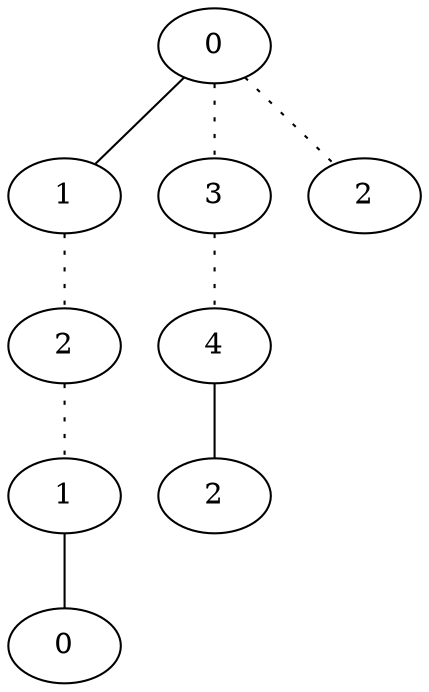 graph {
a0[label=0];
a1[label=1];
a2[label=2];
a3[label=1];
a4[label=0];
a5[label=3];
a6[label=4];
a7[label=2];
a8[label=2];
a0 -- a1;
a0 -- a5 [style=dotted];
a0 -- a8 [style=dotted];
a1 -- a2 [style=dotted];
a2 -- a3 [style=dotted];
a3 -- a4;
a5 -- a6 [style=dotted];
a6 -- a7;
}

